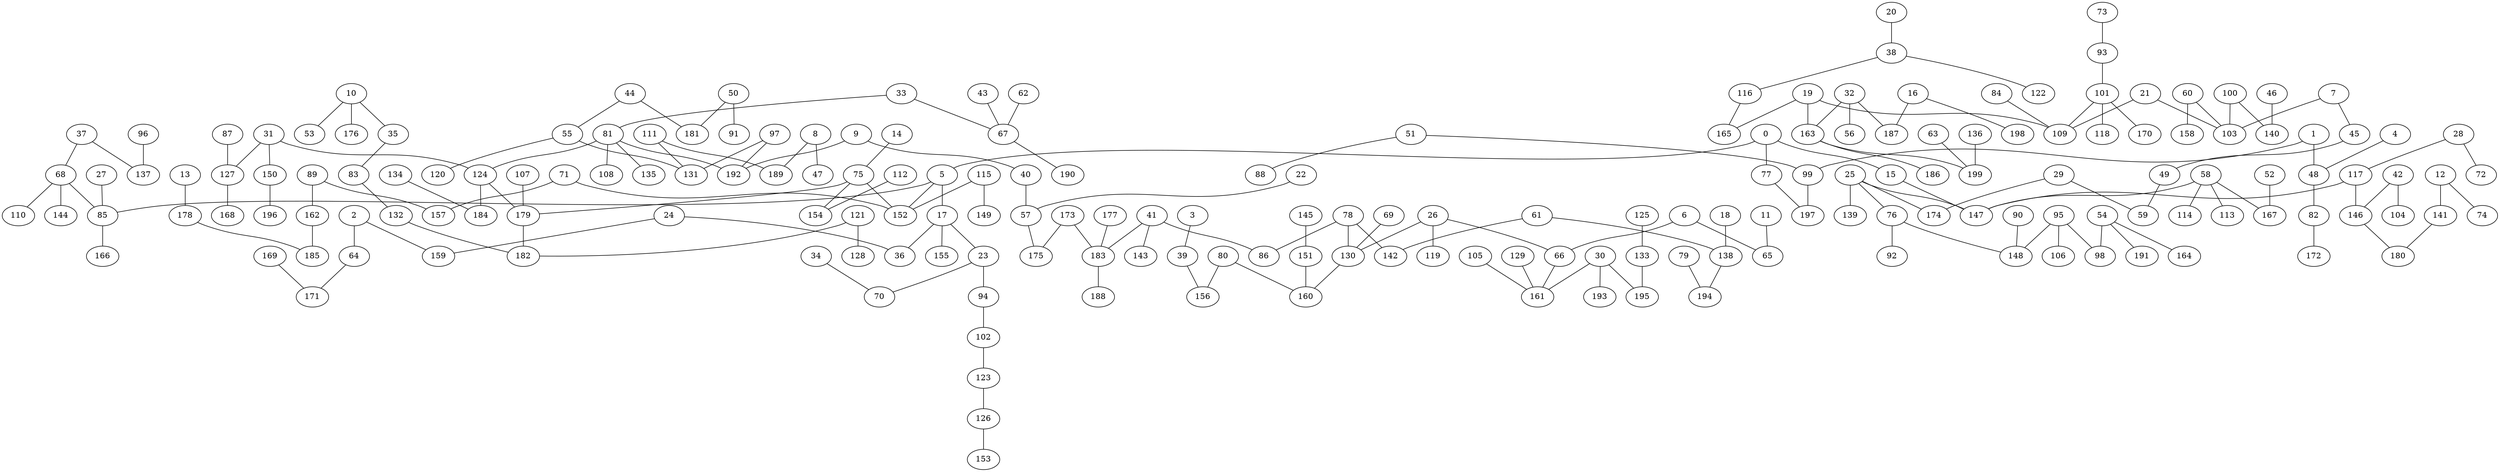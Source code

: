 graph g {0;1;2;3;4;5;6;7;8;9;10;11;12;13;14;15;16;17;18;19;20;21;22;23;24;25;26;27;28;29;30;31;32;33;34;35;36;37;38;39;40;41;42;43;44;45;46;47;48;49;50;51;52;53;54;55;56;57;58;59;60;61;62;63;64;65;66;67;68;69;70;71;72;73;74;75;76;77;78;79;80;81;82;83;84;85;86;87;88;89;90;91;92;93;94;95;96;97;98;99;100;101;102;103;104;105;106;107;108;109;110;111;112;113;114;115;116;117;118;119;120;121;122;123;124;125;126;127;128;129;130;131;132;133;134;135;136;137;138;139;140;141;142;143;144;145;146;147;148;149;150;151;152;153;154;155;156;157;158;159;160;161;162;163;164;165;166;167;168;169;170;171;172;173;174;175;176;177;178;179;180;181;182;183;184;185;186;187;188;189;190;191;192;193;194;195;196;197;198;199;0 -- 5;0 -- 15;0 -- 77;1 -- 48;1 -- 99;2 -- 64;2 -- 159;3 -- 39;4 -- 48;5 -- 17;5 -- 85;5 -- 152;6 -- 65;6 -- 66;7 -- 45;7 -- 103;8 -- 47;8 -- 189;9 -- 40;9 -- 192;10 -- 35;10 -- 53;10 -- 176;11 -- 65;12 -- 74;12 -- 141;13 -- 178;14 -- 75;15 -- 147;16 -- 187;16 -- 198;17 -- 23;17 -- 36;17 -- 155;18 -- 138;19 -- 109;19 -- 163;19 -- 165;20 -- 38;21 -- 103;21 -- 109;22 -- 57;23 -- 70;23 -- 94;24 -- 36;24 -- 159;25 -- 76;25 -- 139;25 -- 147;25 -- 174;26 -- 66;26 -- 119;26 -- 130;27 -- 85;28 -- 72;28 -- 117;29 -- 59;29 -- 174;30 -- 161;30 -- 193;30 -- 195;31 -- 124;31 -- 127;31 -- 150;32 -- 56;32 -- 163;32 -- 187;33 -- 67;33 -- 81;34 -- 70;35 -- 83;37 -- 68;37 -- 137;38 -- 116;38 -- 122;39 -- 156;40 -- 57;41 -- 86;41 -- 143;41 -- 183;42 -- 104;42 -- 146;43 -- 67;44 -- 55;44 -- 181;45 -- 49;46 -- 140;48 -- 82;49 -- 59;50 -- 91;50 -- 181;51 -- 88;51 -- 99;52 -- 167;54 -- 98;54 -- 164;54 -- 191;55 -- 120;55 -- 131;57 -- 175;58 -- 113;58 -- 114;58 -- 147;58 -- 167;60 -- 103;60 -- 158;61 -- 138;61 -- 142;62 -- 67;63 -- 199;64 -- 171;66 -- 161;67 -- 190;68 -- 85;68 -- 110;68 -- 144;69 -- 130;71 -- 152;71 -- 157;73 -- 93;75 -- 152;75 -- 154;75 -- 179;76 -- 92;76 -- 148;77 -- 197;78 -- 86;78 -- 130;78 -- 142;79 -- 194;80 -- 156;80 -- 160;81 -- 108;81 -- 124;81 -- 135;81 -- 192;82 -- 172;83 -- 132;84 -- 109;85 -- 166;87 -- 127;89 -- 157;89 -- 162;90 -- 148;93 -- 101;94 -- 102;95 -- 98;95 -- 106;95 -- 148;96 -- 137;97 -- 131;97 -- 192;99 -- 197;100 -- 103;100 -- 140;101 -- 109;101 -- 118;101 -- 170;102 -- 123;105 -- 161;107 -- 179;111 -- 131;111 -- 189;112 -- 154;115 -- 149;115 -- 152;116 -- 165;117 -- 146;117 -- 147;121 -- 128;121 -- 182;123 -- 126;124 -- 179;124 -- 184;125 -- 133;126 -- 153;127 -- 168;129 -- 161;130 -- 160;132 -- 182;133 -- 195;134 -- 184;136 -- 199;138 -- 194;141 -- 180;145 -- 151;146 -- 180;150 -- 196;151 -- 160;162 -- 185;163 -- 186;163 -- 199;169 -- 171;173 -- 175;173 -- 183;177 -- 183;178 -- 185;179 -- 182;183 -- 188;}